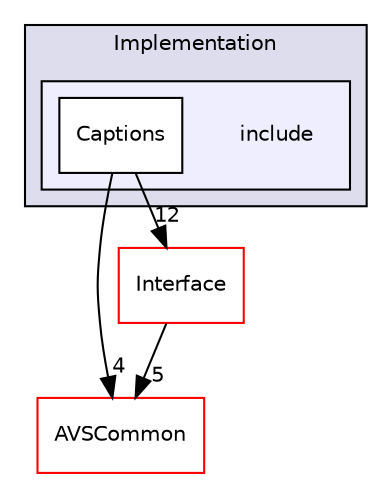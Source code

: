 digraph "/workplace/avs-device-sdk/Captions/Implementation/include" {
  compound=true
  node [ fontsize="10", fontname="Helvetica"];
  edge [ labelfontsize="10", labelfontname="Helvetica"];
  subgraph clusterdir_03d5d9437c7b53a7b5531881e0e5ef7b {
    graph [ bgcolor="#ddddee", pencolor="black", label="Implementation" fontname="Helvetica", fontsize="10", URL="dir_03d5d9437c7b53a7b5531881e0e5ef7b.html"]
  subgraph clusterdir_7255485537545e512956399002702db2 {
    graph [ bgcolor="#eeeeff", pencolor="black", label="" URL="dir_7255485537545e512956399002702db2.html"];
    dir_7255485537545e512956399002702db2 [shape=plaintext label="include"];
    dir_4b09c4b489436de81ee29cdf8561c600 [shape=box label="Captions" color="black" fillcolor="white" style="filled" URL="dir_4b09c4b489436de81ee29cdf8561c600.html"];
  }
  }
  dir_13e65effb2bde530b17b3d5eefcd0266 [shape=box label="AVSCommon" fillcolor="white" style="filled" color="red" URL="dir_13e65effb2bde530b17b3d5eefcd0266.html"];
  dir_84d366bf3e804ad2ebf34dfa9ac34410 [shape=box label="Interface" fillcolor="white" style="filled" color="red" URL="dir_84d366bf3e804ad2ebf34dfa9ac34410.html"];
  dir_4b09c4b489436de81ee29cdf8561c600->dir_13e65effb2bde530b17b3d5eefcd0266 [headlabel="4", labeldistance=1.5 headhref="dir_000442_000017.html"];
  dir_4b09c4b489436de81ee29cdf8561c600->dir_84d366bf3e804ad2ebf34dfa9ac34410 [headlabel="12", labeldistance=1.5 headhref="dir_000442_000445.html"];
  dir_84d366bf3e804ad2ebf34dfa9ac34410->dir_13e65effb2bde530b17b3d5eefcd0266 [headlabel="5", labeldistance=1.5 headhref="dir_000445_000017.html"];
}
